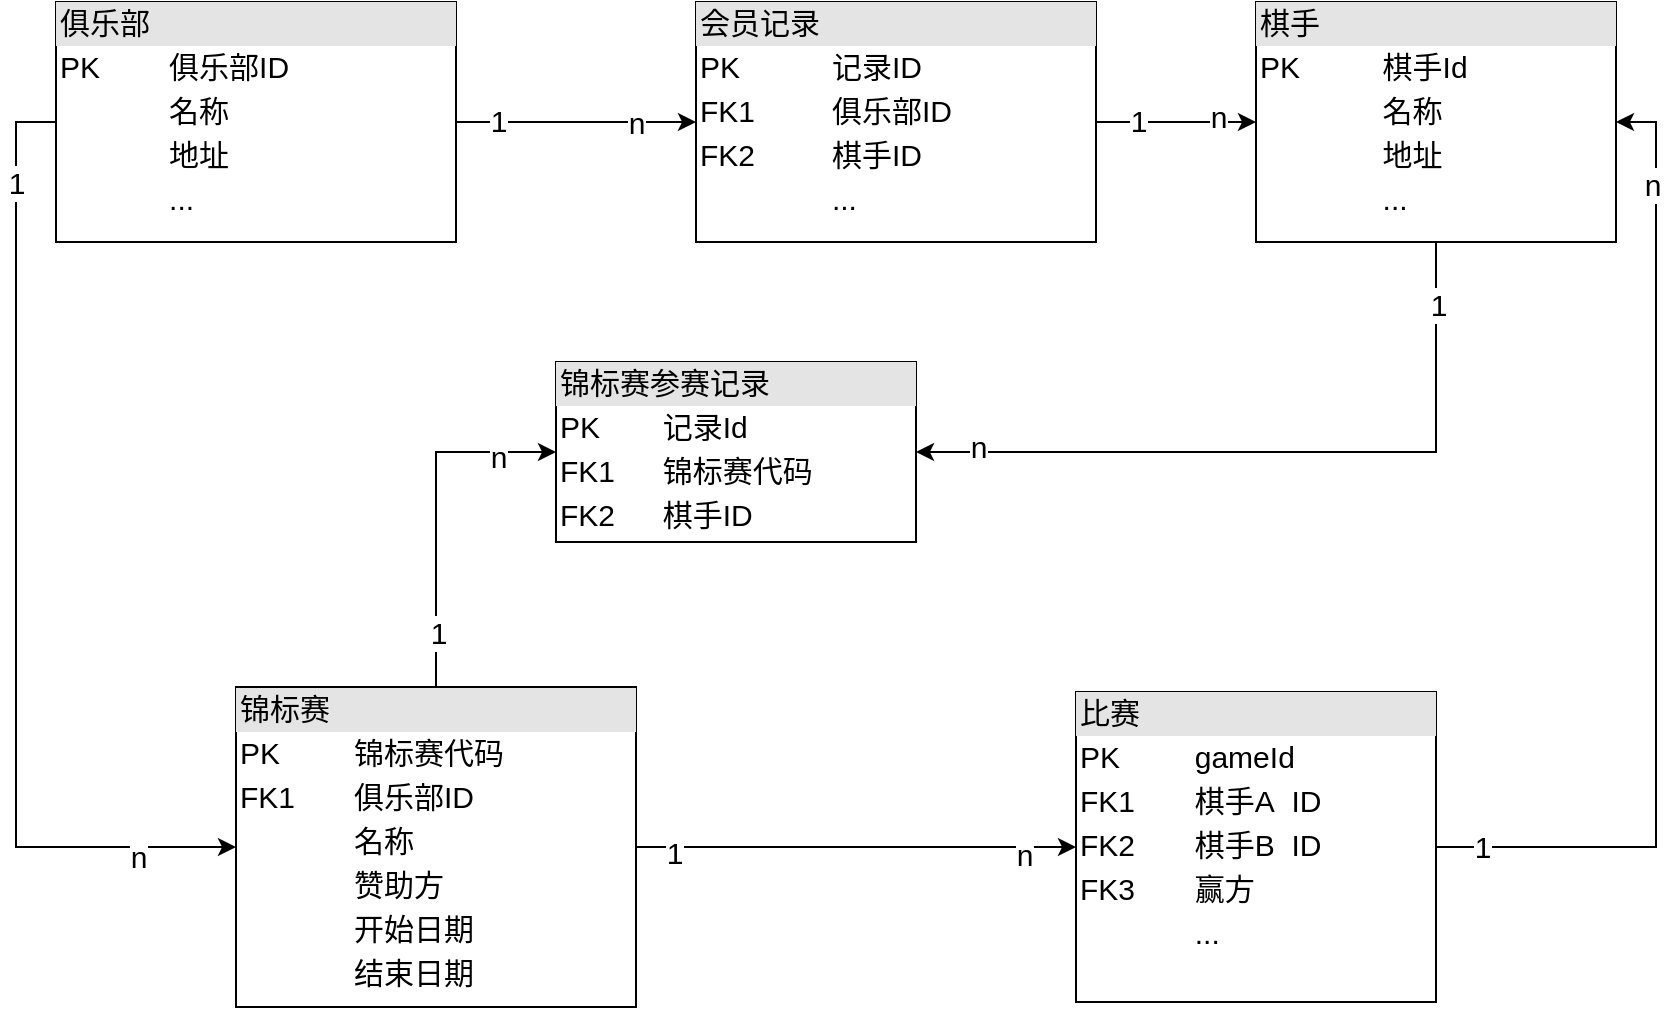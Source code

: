 <mxfile version="19.0.3" type="device"><diagram id="C5RBs43oDa-KdzZeNtuy" name="Page-1"><mxGraphModel dx="1038" dy="617" grid="1" gridSize="10" guides="1" tooltips="1" connect="1" arrows="1" fold="1" page="1" pageScale="1" pageWidth="827" pageHeight="1169" math="0" shadow="0"><root><mxCell id="WIyWlLk6GJQsqaUBKTNV-0"/><mxCell id="WIyWlLk6GJQsqaUBKTNV-1" parent="WIyWlLk6GJQsqaUBKTNV-0"/><mxCell id="imt9urzxtgvvlHAjPNfC-13" style="edgeStyle=orthogonalEdgeStyle;rounded=0;orthogonalLoop=1;jettySize=auto;html=1;entryX=0;entryY=0.5;entryDx=0;entryDy=0;fontSize=15;exitX=0;exitY=0.5;exitDx=0;exitDy=0;" edge="1" parent="WIyWlLk6GJQsqaUBKTNV-1" source="imt9urzxtgvvlHAjPNfC-0" target="imt9urzxtgvvlHAjPNfC-2"><mxGeometry relative="1" as="geometry"/></mxCell><mxCell id="imt9urzxtgvvlHAjPNfC-14" value="1" style="edgeLabel;html=1;align=center;verticalAlign=middle;resizable=0;points=[];fontSize=15;" vertex="1" connectable="0" parent="imt9urzxtgvvlHAjPNfC-13"><mxGeometry x="-0.863" relative="1" as="geometry"><mxPoint y="16" as="offset"/></mxGeometry></mxCell><mxCell id="imt9urzxtgvvlHAjPNfC-15" value="n" style="edgeLabel;html=1;align=center;verticalAlign=middle;resizable=0;points=[];fontSize=15;" vertex="1" connectable="0" parent="imt9urzxtgvvlHAjPNfC-13"><mxGeometry x="0.8" y="-4" relative="1" as="geometry"><mxPoint as="offset"/></mxGeometry></mxCell><mxCell id="imt9urzxtgvvlHAjPNfC-0" value="&lt;div style=&quot;box-sizing: border-box; width: 100%; background: rgb(228, 228, 228); padding: 2px; font-size: 15px;&quot;&gt;俱乐部&lt;/div&gt;&lt;table style=&quot;width: 100%; font-size: 15px;&quot; cellpadding=&quot;2&quot; cellspacing=&quot;0&quot;&gt;&lt;tbody style=&quot;font-size: 15px;&quot;&gt;&lt;tr style=&quot;font-size: 15px;&quot;&gt;&lt;td style=&quot;font-size: 15px;&quot;&gt;PK&lt;/td&gt;&lt;td style=&quot;font-size: 15px;&quot;&gt;俱乐部ID&lt;/td&gt;&lt;/tr&gt;&lt;tr style=&quot;font-size: 15px;&quot;&gt;&lt;td style=&quot;font-size: 15px;&quot;&gt;&lt;br style=&quot;font-size: 15px;&quot;&gt;&lt;/td&gt;&lt;td style=&quot;font-size: 15px;&quot;&gt;名称&lt;/td&gt;&lt;/tr&gt;&lt;tr style=&quot;font-size: 15px;&quot;&gt;&lt;td style=&quot;font-size: 15px;&quot;&gt;&lt;/td&gt;&lt;td style=&quot;font-size: 15px;&quot;&gt;地址&lt;br style=&quot;font-size: 15px;&quot;&gt;&lt;/td&gt;&lt;/tr&gt;&lt;tr style=&quot;font-size: 15px;&quot;&gt;&lt;td style=&quot;font-size: 15px;&quot;&gt;&lt;br style=&quot;font-size: 15px;&quot;&gt;&lt;/td&gt;&lt;td style=&quot;font-size: 15px;&quot;&gt;...&lt;/td&gt;&lt;/tr&gt;&lt;/tbody&gt;&lt;/table&gt;" style="verticalAlign=top;align=left;overflow=fill;html=1;fontSize=15;" vertex="1" parent="WIyWlLk6GJQsqaUBKTNV-1"><mxGeometry x="100" y="50" width="200" height="120" as="geometry"/></mxCell><mxCell id="imt9urzxtgvvlHAjPNfC-10" style="edgeStyle=orthogonalEdgeStyle;rounded=0;orthogonalLoop=1;jettySize=auto;html=1;exitX=0;exitY=0.5;exitDx=0;exitDy=0;entryX=1;entryY=0.5;entryDx=0;entryDy=0;fontSize=15;startArrow=classic;startFill=1;endArrow=none;endFill=0;" edge="1" parent="WIyWlLk6GJQsqaUBKTNV-1" source="imt9urzxtgvvlHAjPNfC-1" target="imt9urzxtgvvlHAjPNfC-0"><mxGeometry relative="1" as="geometry"/></mxCell><mxCell id="imt9urzxtgvvlHAjPNfC-11" value="n" style="edgeLabel;html=1;align=center;verticalAlign=middle;resizable=0;points=[];fontSize=15;" vertex="1" connectable="0" parent="imt9urzxtgvvlHAjPNfC-10"><mxGeometry x="-0.78" relative="1" as="geometry"><mxPoint x="-17" as="offset"/></mxGeometry></mxCell><mxCell id="imt9urzxtgvvlHAjPNfC-12" value="1" style="edgeLabel;html=1;align=center;verticalAlign=middle;resizable=0;points=[];fontSize=15;" vertex="1" connectable="0" parent="imt9urzxtgvvlHAjPNfC-10"><mxGeometry x="0.653" y="-1" relative="1" as="geometry"><mxPoint as="offset"/></mxGeometry></mxCell><mxCell id="imt9urzxtgvvlHAjPNfC-1" value="&lt;div style=&quot;box-sizing: border-box; width: 100%; background: rgb(228, 228, 228); padding: 2px; font-size: 15px;&quot;&gt;会员记录&lt;/div&gt;&lt;table style=&quot;width: 100%; font-size: 15px;&quot; cellpadding=&quot;2&quot; cellspacing=&quot;0&quot;&gt;&lt;tbody style=&quot;font-size: 15px;&quot;&gt;&lt;tr style=&quot;font-size: 15px;&quot;&gt;&lt;td style=&quot;font-size: 15px;&quot;&gt;PK&lt;/td&gt;&lt;td style=&quot;font-size: 15px;&quot;&gt;记录ID&lt;/td&gt;&lt;/tr&gt;&lt;tr style=&quot;font-size: 15px;&quot;&gt;&lt;td style=&quot;font-size: 15px;&quot;&gt;FK1&lt;/td&gt;&lt;td style=&quot;font-size: 15px;&quot;&gt;俱乐部ID&lt;/td&gt;&lt;/tr&gt;&lt;tr style=&quot;font-size: 15px;&quot;&gt;&lt;td style=&quot;font-size: 15px;&quot;&gt;FK2&lt;/td&gt;&lt;td style=&quot;font-size: 15px;&quot;&gt;棋手ID&lt;/td&gt;&lt;/tr&gt;&lt;tr style=&quot;font-size: 15px;&quot;&gt;&lt;td style=&quot;font-size: 15px;&quot;&gt;&lt;br style=&quot;font-size: 15px;&quot;&gt;&lt;/td&gt;&lt;td style=&quot;font-size: 15px;&quot;&gt;...&lt;/td&gt;&lt;/tr&gt;&lt;/tbody&gt;&lt;/table&gt;" style="verticalAlign=top;align=left;overflow=fill;html=1;fontSize=15;" vertex="1" parent="WIyWlLk6GJQsqaUBKTNV-1"><mxGeometry x="420" y="50" width="200" height="120" as="geometry"/></mxCell><mxCell id="imt9urzxtgvvlHAjPNfC-16" style="edgeStyle=orthogonalEdgeStyle;rounded=0;orthogonalLoop=1;jettySize=auto;html=1;exitX=1;exitY=0.5;exitDx=0;exitDy=0;entryX=0;entryY=0.5;entryDx=0;entryDy=0;fontSize=15;startArrow=none;startFill=0;endArrow=classic;endFill=1;" edge="1" parent="WIyWlLk6GJQsqaUBKTNV-1" source="imt9urzxtgvvlHAjPNfC-2" target="imt9urzxtgvvlHAjPNfC-3"><mxGeometry relative="1" as="geometry"/></mxCell><mxCell id="imt9urzxtgvvlHAjPNfC-17" value="1" style="edgeLabel;html=1;align=center;verticalAlign=middle;resizable=0;points=[];fontSize=15;" vertex="1" connectable="0" parent="imt9urzxtgvvlHAjPNfC-16"><mxGeometry x="-0.829" y="-2" relative="1" as="geometry"><mxPoint as="offset"/></mxGeometry></mxCell><mxCell id="imt9urzxtgvvlHAjPNfC-18" value="n" style="edgeLabel;html=1;align=center;verticalAlign=middle;resizable=0;points=[];fontSize=15;" vertex="1" connectable="0" parent="imt9urzxtgvvlHAjPNfC-16"><mxGeometry x="0.76" y="-3" relative="1" as="geometry"><mxPoint as="offset"/></mxGeometry></mxCell><mxCell id="imt9urzxtgvvlHAjPNfC-2" value="&lt;div style=&quot;box-sizing:border-box;width:100%;background:#e4e4e4;padding:2px;&quot;&gt;锦标赛&lt;/div&gt;&lt;table style=&quot;width:100%;font-size:1em;&quot; cellpadding=&quot;2&quot; cellspacing=&quot;0&quot;&gt;&lt;tbody&gt;&lt;tr&gt;&lt;td&gt;PK&lt;/td&gt;&lt;td&gt;锦标赛代码&lt;/td&gt;&lt;/tr&gt;&lt;tr&gt;&lt;td&gt;FK1&lt;/td&gt;&lt;td&gt;俱乐部ID&lt;/td&gt;&lt;/tr&gt;&lt;tr&gt;&lt;td&gt;&lt;/td&gt;&lt;td&gt;名称&lt;/td&gt;&lt;/tr&gt;&lt;tr&gt;&lt;td&gt;&lt;br&gt;&lt;/td&gt;&lt;td&gt;赞助方&lt;/td&gt;&lt;/tr&gt;&lt;tr&gt;&lt;td&gt;&lt;br&gt;&lt;/td&gt;&lt;td&gt;开始日期&lt;/td&gt;&lt;/tr&gt;&lt;tr&gt;&lt;td&gt;&lt;br&gt;&lt;/td&gt;&lt;td&gt;结束日期&lt;/td&gt;&lt;/tr&gt;&lt;/tbody&gt;&lt;/table&gt;" style="verticalAlign=top;align=left;overflow=fill;html=1;fontSize=15;" vertex="1" parent="WIyWlLk6GJQsqaUBKTNV-1"><mxGeometry x="190" y="392.5" width="200" height="160" as="geometry"/></mxCell><mxCell id="imt9urzxtgvvlHAjPNfC-19" style="edgeStyle=orthogonalEdgeStyle;rounded=0;orthogonalLoop=1;jettySize=auto;html=1;exitX=1;exitY=0.5;exitDx=0;exitDy=0;entryX=1;entryY=0.5;entryDx=0;entryDy=0;fontSize=15;" edge="1" parent="WIyWlLk6GJQsqaUBKTNV-1" source="imt9urzxtgvvlHAjPNfC-3" target="imt9urzxtgvvlHAjPNfC-4"><mxGeometry relative="1" as="geometry"/></mxCell><mxCell id="imt9urzxtgvvlHAjPNfC-20" value="1" style="edgeLabel;html=1;align=center;verticalAlign=middle;resizable=0;points=[];fontSize=15;" vertex="1" connectable="0" parent="imt9urzxtgvvlHAjPNfC-19"><mxGeometry x="-0.906" y="1" relative="1" as="geometry"><mxPoint as="offset"/></mxGeometry></mxCell><mxCell id="imt9urzxtgvvlHAjPNfC-21" value="n" style="edgeLabel;html=1;align=center;verticalAlign=middle;resizable=0;points=[];fontSize=15;" vertex="1" connectable="0" parent="imt9urzxtgvvlHAjPNfC-19"><mxGeometry x="0.792" y="2" relative="1" as="geometry"><mxPoint as="offset"/></mxGeometry></mxCell><mxCell id="imt9urzxtgvvlHAjPNfC-3" value="&lt;div style=&quot;box-sizing:border-box;width:100%;background:#e4e4e4;padding:2px;&quot;&gt;比赛&lt;/div&gt;&lt;table style=&quot;width:100%;font-size:1em;&quot; cellpadding=&quot;2&quot; cellspacing=&quot;0&quot;&gt;&lt;tbody&gt;&lt;tr&gt;&lt;td&gt;PK&lt;/td&gt;&lt;td&gt;gameId&lt;/td&gt;&lt;/tr&gt;&lt;tr&gt;&lt;td&gt;FK1&lt;/td&gt;&lt;td&gt;棋手A&amp;nbsp; ID&lt;/td&gt;&lt;/tr&gt;&lt;tr&gt;&lt;td&gt;FK2&lt;/td&gt;&lt;td&gt;棋手B&amp;nbsp; ID&lt;br&gt;&lt;/td&gt;&lt;/tr&gt;&lt;tr&gt;&lt;td&gt;FK3&lt;/td&gt;&lt;td&gt;赢方&lt;/td&gt;&lt;/tr&gt;&lt;tr&gt;&lt;td&gt;&lt;br&gt;&lt;/td&gt;&lt;td&gt;...&lt;/td&gt;&lt;/tr&gt;&lt;/tbody&gt;&lt;/table&gt;" style="verticalAlign=top;align=left;overflow=fill;html=1;fontSize=15;" vertex="1" parent="WIyWlLk6GJQsqaUBKTNV-1"><mxGeometry x="610" y="395" width="180" height="155" as="geometry"/></mxCell><mxCell id="imt9urzxtgvvlHAjPNfC-5" style="edgeStyle=orthogonalEdgeStyle;rounded=0;orthogonalLoop=1;jettySize=auto;html=1;entryX=1;entryY=0.5;entryDx=0;entryDy=0;fontSize=15;startArrow=classic;startFill=1;endArrow=none;endFill=0;" edge="1" parent="WIyWlLk6GJQsqaUBKTNV-1" source="imt9urzxtgvvlHAjPNfC-4" target="imt9urzxtgvvlHAjPNfC-1"><mxGeometry relative="1" as="geometry"/></mxCell><mxCell id="imt9urzxtgvvlHAjPNfC-6" value="1" style="edgeLabel;html=1;align=center;verticalAlign=middle;resizable=0;points=[];fontSize=15;" vertex="1" connectable="0" parent="imt9urzxtgvvlHAjPNfC-5"><mxGeometry x="0.742" y="-1" relative="1" as="geometry"><mxPoint x="10" as="offset"/></mxGeometry></mxCell><mxCell id="imt9urzxtgvvlHAjPNfC-7" value="n" style="edgeLabel;html=1;align=center;verticalAlign=middle;resizable=0;points=[];fontSize=15;" vertex="1" connectable="0" parent="imt9urzxtgvvlHAjPNfC-5"><mxGeometry x="-0.66" y="-3" relative="1" as="geometry"><mxPoint x="-6" as="offset"/></mxGeometry></mxCell><mxCell id="imt9urzxtgvvlHAjPNfC-4" value="&lt;div style=&quot;box-sizing:border-box;width:100%;background:#e4e4e4;padding:2px;&quot;&gt;棋手&lt;/div&gt;&lt;table style=&quot;width:100%;font-size:1em;&quot; cellpadding=&quot;2&quot; cellspacing=&quot;0&quot;&gt;&lt;tbody&gt;&lt;tr&gt;&lt;td&gt;PK&lt;/td&gt;&lt;td&gt;棋手Id&lt;/td&gt;&lt;/tr&gt;&lt;tr&gt;&lt;td&gt;&lt;br&gt;&lt;/td&gt;&lt;td&gt;名称&lt;/td&gt;&lt;/tr&gt;&lt;tr&gt;&lt;td&gt;&lt;/td&gt;&lt;td&gt;地址&lt;/td&gt;&lt;/tr&gt;&lt;tr&gt;&lt;td&gt;&lt;br&gt;&lt;/td&gt;&lt;td&gt;...&lt;/td&gt;&lt;/tr&gt;&lt;/tbody&gt;&lt;/table&gt;" style="verticalAlign=top;align=left;overflow=fill;html=1;fontSize=15;" vertex="1" parent="WIyWlLk6GJQsqaUBKTNV-1"><mxGeometry x="700" y="50" width="180" height="120" as="geometry"/></mxCell><mxCell id="imt9urzxtgvvlHAjPNfC-23" style="edgeStyle=orthogonalEdgeStyle;rounded=0;orthogonalLoop=1;jettySize=auto;html=1;exitX=1;exitY=0.5;exitDx=0;exitDy=0;entryX=0.5;entryY=1;entryDx=0;entryDy=0;fontSize=15;startArrow=classic;startFill=1;endArrow=none;endFill=0;" edge="1" parent="WIyWlLk6GJQsqaUBKTNV-1" source="imt9urzxtgvvlHAjPNfC-22" target="imt9urzxtgvvlHAjPNfC-4"><mxGeometry relative="1" as="geometry"/></mxCell><mxCell id="imt9urzxtgvvlHAjPNfC-24" value="n" style="edgeLabel;html=1;align=center;verticalAlign=middle;resizable=0;points=[];fontSize=15;" vertex="1" connectable="0" parent="imt9urzxtgvvlHAjPNfC-23"><mxGeometry x="-0.938" y="3" relative="1" as="geometry"><mxPoint x="19" as="offset"/></mxGeometry></mxCell><mxCell id="imt9urzxtgvvlHAjPNfC-25" value="1" style="edgeLabel;html=1;align=center;verticalAlign=middle;resizable=0;points=[];fontSize=15;" vertex="1" connectable="0" parent="imt9urzxtgvvlHAjPNfC-23"><mxGeometry x="0.91" y="-1" relative="1" as="geometry"><mxPoint y="14" as="offset"/></mxGeometry></mxCell><mxCell id="imt9urzxtgvvlHAjPNfC-26" style="edgeStyle=orthogonalEdgeStyle;rounded=0;orthogonalLoop=1;jettySize=auto;html=1;exitX=0;exitY=0.5;exitDx=0;exitDy=0;entryX=0.5;entryY=0;entryDx=0;entryDy=0;fontSize=15;startArrow=classic;startFill=1;endArrow=none;endFill=0;" edge="1" parent="WIyWlLk6GJQsqaUBKTNV-1" source="imt9urzxtgvvlHAjPNfC-22" target="imt9urzxtgvvlHAjPNfC-2"><mxGeometry relative="1" as="geometry"/></mxCell><mxCell id="imt9urzxtgvvlHAjPNfC-27" value="n" style="edgeLabel;html=1;align=center;verticalAlign=middle;resizable=0;points=[];fontSize=15;" vertex="1" connectable="0" parent="imt9urzxtgvvlHAjPNfC-26"><mxGeometry x="-0.858" y="2" relative="1" as="geometry"><mxPoint x="-17" as="offset"/></mxGeometry></mxCell><mxCell id="imt9urzxtgvvlHAjPNfC-28" value="1" style="edgeLabel;html=1;align=center;verticalAlign=middle;resizable=0;points=[];fontSize=15;" vertex="1" connectable="0" parent="imt9urzxtgvvlHAjPNfC-26"><mxGeometry x="0.683" y="1" relative="1" as="geometry"><mxPoint as="offset"/></mxGeometry></mxCell><mxCell id="imt9urzxtgvvlHAjPNfC-22" value="&lt;div style=&quot;box-sizing:border-box;width:100%;background:#e4e4e4;padding:2px;&quot;&gt;锦标赛参赛记录&lt;/div&gt;&lt;table style=&quot;width:100%;font-size:1em;&quot; cellpadding=&quot;2&quot; cellspacing=&quot;0&quot;&gt;&lt;tbody&gt;&lt;tr&gt;&lt;td&gt;PK&lt;/td&gt;&lt;td&gt;记录Id&lt;/td&gt;&lt;/tr&gt;&lt;tr&gt;&lt;td&gt;FK1&lt;/td&gt;&lt;td&gt;锦标赛代码&lt;/td&gt;&lt;/tr&gt;&lt;tr&gt;&lt;td&gt;FK2&lt;/td&gt;&lt;td&gt;棋手ID&lt;/td&gt;&lt;/tr&gt;&lt;/tbody&gt;&lt;/table&gt;" style="verticalAlign=top;align=left;overflow=fill;html=1;fontSize=15;" vertex="1" parent="WIyWlLk6GJQsqaUBKTNV-1"><mxGeometry x="350" y="230" width="180" height="90" as="geometry"/></mxCell></root></mxGraphModel></diagram></mxfile>